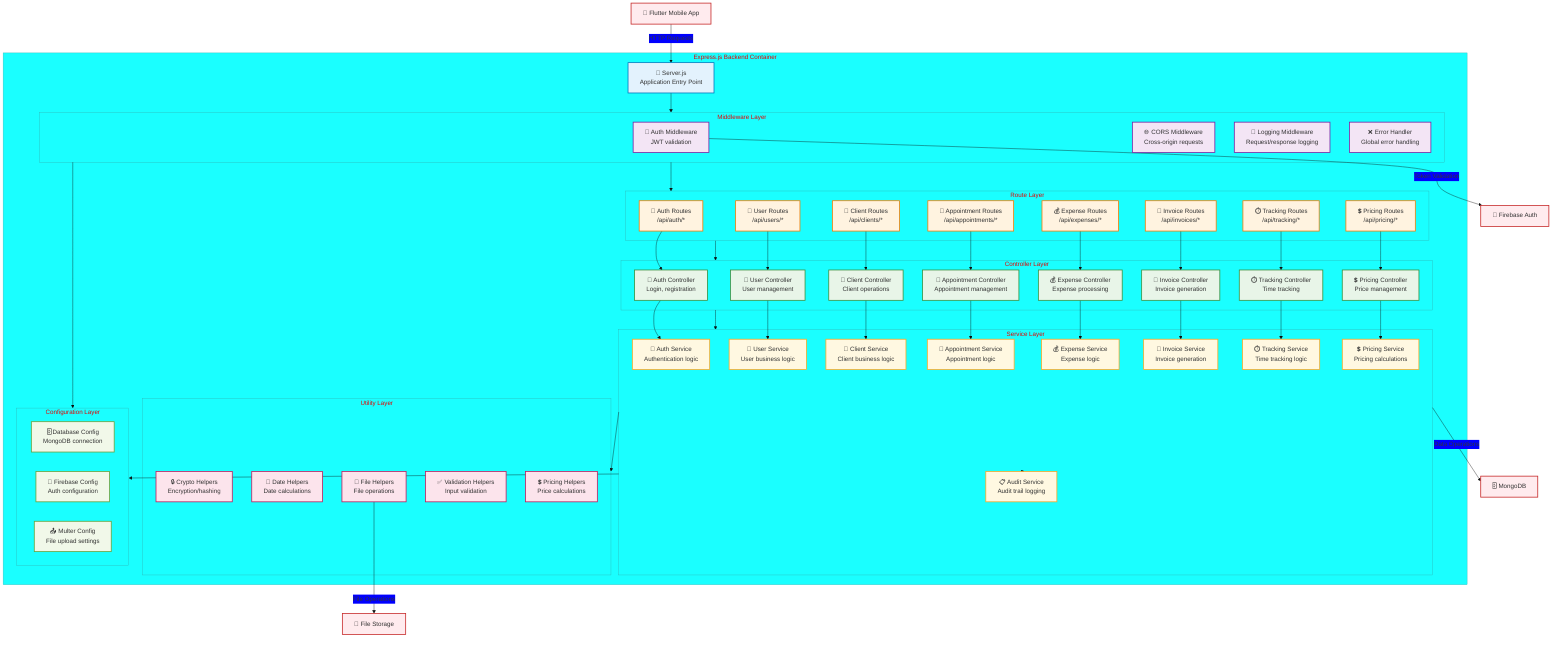 %%{init: {'theme':'base', 'themeVariables': { 'primaryColor': '#ff0000'}}}%%
%% C4 Component Diagram - Backend Services Detail
%% Created: 2025-01-19
%% Shows the components within the backend container

flowchart TB
    %% External
    MobileApp["📱 Flutter Mobile App"]
    Firebase["🔐 Firebase Auth"]
    MongoDB["🗄️ MongoDB"]
    FileStorage["📁 File Storage"]
    
    %% Backend Container Boundary
    subgraph BackendContainer ["Express.js Backend Container"]
        %% Entry Point
        Server["🚀 Server.js<br/>Application Entry Point"]
        
        %% Middleware Components
        subgraph MiddlewareLayer ["Middleware Layer"]
            AuthMW["🔐 Auth Middleware<br/>JWT validation"]
            CORSMW["🌐 CORS Middleware<br/>Cross-origin requests"]
            LogMW["📝 Logging Middleware<br/>Request/response logging"]
            ErrorMW["❌ Error Handler<br/>Global error handling"]
        end
        
        %% Route Components
        subgraph RouteLayer ["Route Layer"]
            AuthRoutes["🔑 Auth Routes<br/>/api/auth/*"]
            UserRoutes["👤 User Routes<br/>/api/users/*"]
            ClientRoutes["👥 Client Routes<br/>/api/clients/*"]
            AppointmentRoutes["📅 Appointment Routes<br/>/api/appointments/*"]
            ExpenseRoutes["💰 Expense Routes<br/>/api/expenses/*"]
            InvoiceRoutes["📄 Invoice Routes<br/>/api/invoices/*"]
            TrackingRoutes["⏱️ Tracking Routes<br/>/api/tracking/*"]
            PricingRoutes["💲 Pricing Routes<br/>/api/pricing/*"]
        end
        
        %% Controller Components
        subgraph ControllerLayer ["Controller Layer"]
            AuthController["🔑 Auth Controller<br/>Login, registration"]
            UserController["👤 User Controller<br/>User management"]
            ClientController["👥 Client Controller<br/>Client operations"]
            AppointmentController["📅 Appointment Controller<br/>Appointment management"]
            ExpenseController["💰 Expense Controller<br/>Expense processing"]
            InvoiceController["📄 Invoice Controller<br/>Invoice generation"]
            TrackingController["⏱️ Tracking Controller<br/>Time tracking"]
            PricingController["💲 Pricing Controller<br/>Price management"]
        end
        
        %% Service Components
        subgraph ServiceLayer ["Service Layer"]
            AuthService["🔑 Auth Service<br/>Authentication logic"]
            UserService["👤 User Service<br/>User business logic"]
            ClientService["👥 Client Service<br/>Client business logic"]
            AppointmentService["📅 Appointment Service<br/>Appointment logic"]
            ExpenseService["💰 Expense Service<br/>Expense logic"]
            InvoiceService["📄 Invoice Service<br/>Invoice generation"]
            TrackingService["⏱️ Tracking Service<br/>Time tracking logic"]
            PricingService["💲 Pricing Service<br/>Pricing calculations"]
            AuditService["📋 Audit Service<br/>Audit trail logging"]
        end
        
        %% Utility Components
        subgraph UtilityLayer ["Utility Layer"]
            CryptoUtils["🔒 Crypto Helpers<br/>Encryption/hashing"]
            DateUtils["📅 Date Helpers<br/>Date calculations"]
            FileUtils["📁 File Helpers<br/>File operations"]
            ValidationUtils["✅ Validation Helpers<br/>Input validation"]
            PricingUtils["💲 Pricing Helpers<br/>Price calculations"]
        end
        
        %% Configuration
        subgraph ConfigLayer ["Configuration Layer"]
            DBConfig["🗄️ Database Config<br/>MongoDB connection"]
            FirebaseConfig["🔐 Firebase Config<br/>Auth configuration"]
            MulterConfig["📤 Multer Config<br/>File upload settings"]
        end
    end
    
    %% Relationships
    MobileApp -->|"HTTP Requests"| Server
    
    Server --> MiddlewareLayer
    MiddlewareLayer --> RouteLayer
    RouteLayer --> ControllerLayer
    ControllerLayer --> ServiceLayer
    ServiceLayer --> UtilityLayer
    
    %% External connections
    AuthMW -->|"Token Validation"| Firebase
    ServiceLayer -->|"Data Operations"| MongoDB
    FileUtils -->|"File Operations"| FileStorage
    
    %% Configuration usage
    ServiceLayer --> ConfigLayer
    MiddlewareLayer --> ConfigLayer
    
    %% Specific route to controller mappings
    AuthRoutes --> AuthController
    UserRoutes --> UserController
    ClientRoutes --> ClientController
    AppointmentRoutes --> AppointmentController
    ExpenseRoutes --> ExpenseController
    InvoiceRoutes --> InvoiceController
    TrackingRoutes --> TrackingController
    PricingRoutes --> PricingController
    
    %% Controller to service mappings
    AuthController --> AuthService
    UserController --> UserService
    ClientController --> ClientService
    AppointmentController --> AppointmentService
    ExpenseController --> ExpenseService
    InvoiceController --> InvoiceService
    TrackingController --> TrackingService
    PricingController --> PricingService
    
    %% Cross-cutting concerns
    ServiceLayer --> AuditService
    
    %% Styling
    classDef external fill:#ffebee,stroke:#c62828,stroke-width:2px
    classDef entry fill:#e3f2fd,stroke:#0277bd,stroke-width:2px
    classDef middleware fill:#f3e5f5,stroke:#7b1fa2,stroke-width:2px
    classDef route fill:#fff3e0,stroke:#f57c00,stroke-width:2px
    classDef controller fill:#e8f5e8,stroke:#388e3c,stroke-width:2px
    classDef service fill:#fff8e1,stroke:#f9a825,stroke-width:2px
    classDef utility fill:#fce4ec,stroke:#c2185b,stroke-width:2px
    classDef config fill:#f1f8e9,stroke:#689f38,stroke-width:2px
    
    class MobileApp,Firebase,MongoDB,FileStorage external
    class Server entry
    class AuthMW,CORSMW,LogMW,ErrorMW middleware
    class AuthRoutes,UserRoutes,ClientRoutes,AppointmentRoutes,ExpenseRoutes,InvoiceRoutes,TrackingRoutes,PricingRoutes route
    class AuthController,UserController,ClientController,AppointmentController,ExpenseController,InvoiceController,TrackingController,PricingController controller
    class AuthService,UserService,ClientService,AppointmentService,ExpenseService,InvoiceService,TrackingService,PricingService,AuditService service
    class CryptoUtils,DateUtils,FileUtils,ValidationUtils,PricingUtils utility
    class DBConfig,FirebaseConfig,MulterConfig config